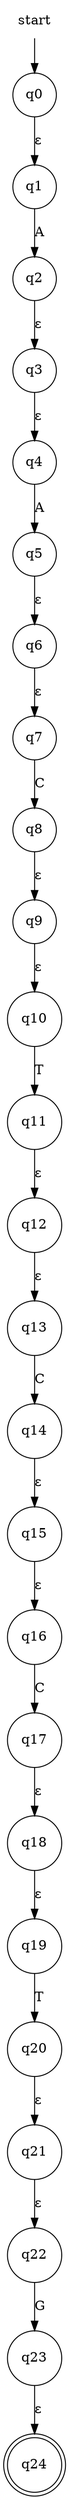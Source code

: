 digraph automaton {
    node [shape=none]; start;
    node [shape=doublecircle]; "q24";
    node [shape=circle];
    start -> "q0";
    "q0" -> "q1" [label="&epsilon;"];
    "q1" -> "q2" [label="A"];
    "q2" -> "q3" [label="&epsilon;"];
    "q3" -> "q4" [label="&epsilon;"];
    "q4" -> "q5" [label="A"];
    "q5" -> "q6" [label="&epsilon;"];
    "q6" -> "q7" [label="&epsilon;"];
    "q7" -> "q8" [label="C"];
    "q8" -> "q9" [label="&epsilon;"];
    "q9" -> "q10" [label="&epsilon;"];
    "q10" -> "q11" [label="T"];
    "q11" -> "q12" [label="&epsilon;"];
    "q12" -> "q13" [label="&epsilon;"];
    "q13" -> "q14" [label="C"];
    "q14" -> "q15" [label="&epsilon;"];
    "q15" -> "q16" [label="&epsilon;"];
    "q16" -> "q17" [label="C"];
    "q17" -> "q18" [label="&epsilon;"];
    "q18" -> "q19" [label="&epsilon;"];
    "q19" -> "q20" [label="T"];
    "q20" -> "q21" [label="&epsilon;"];
    "q21" -> "q22" [label="&epsilon;"];
    "q22" -> "q23" [label="G"];
    "q23" -> "q24" [label="&epsilon;"];
}
